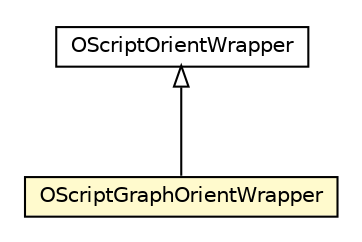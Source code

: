 #!/usr/local/bin/dot
#
# Class diagram 
# Generated by UMLGraph version R5_6-24-gf6e263 (http://www.umlgraph.org/)
#

digraph G {
	edge [fontname="Helvetica",fontsize=10,labelfontname="Helvetica",labelfontsize=10];
	node [fontname="Helvetica",fontsize=10,shape=plaintext];
	nodesep=0.25;
	ranksep=0.5;
	// com.orientechnologies.orient.core.command.script.OScriptOrientWrapper
	c6542111 [label=<<table title="com.orientechnologies.orient.core.command.script.OScriptOrientWrapper" border="0" cellborder="1" cellspacing="0" cellpadding="2" port="p" href="../../core/command/script/OScriptOrientWrapper.html">
		<tr><td><table border="0" cellspacing="0" cellpadding="1">
<tr><td align="center" balign="center"> OScriptOrientWrapper </td></tr>
		</table></td></tr>
		</table>>, URL="../../core/command/script/OScriptOrientWrapper.html", fontname="Helvetica", fontcolor="black", fontsize=10.0];
	// com.orientechnologies.orient.graph.script.OScriptGraphOrientWrapper
	c6544000 [label=<<table title="com.orientechnologies.orient.graph.script.OScriptGraphOrientWrapper" border="0" cellborder="1" cellspacing="0" cellpadding="2" port="p" bgcolor="lemonChiffon" href="./OScriptGraphOrientWrapper.html">
		<tr><td><table border="0" cellspacing="0" cellpadding="1">
<tr><td align="center" balign="center"> OScriptGraphOrientWrapper </td></tr>
		</table></td></tr>
		</table>>, URL="./OScriptGraphOrientWrapper.html", fontname="Helvetica", fontcolor="black", fontsize=10.0];
	//com.orientechnologies.orient.graph.script.OScriptGraphOrientWrapper extends com.orientechnologies.orient.core.command.script.OScriptOrientWrapper
	c6542111:p -> c6544000:p [dir=back,arrowtail=empty];
}

